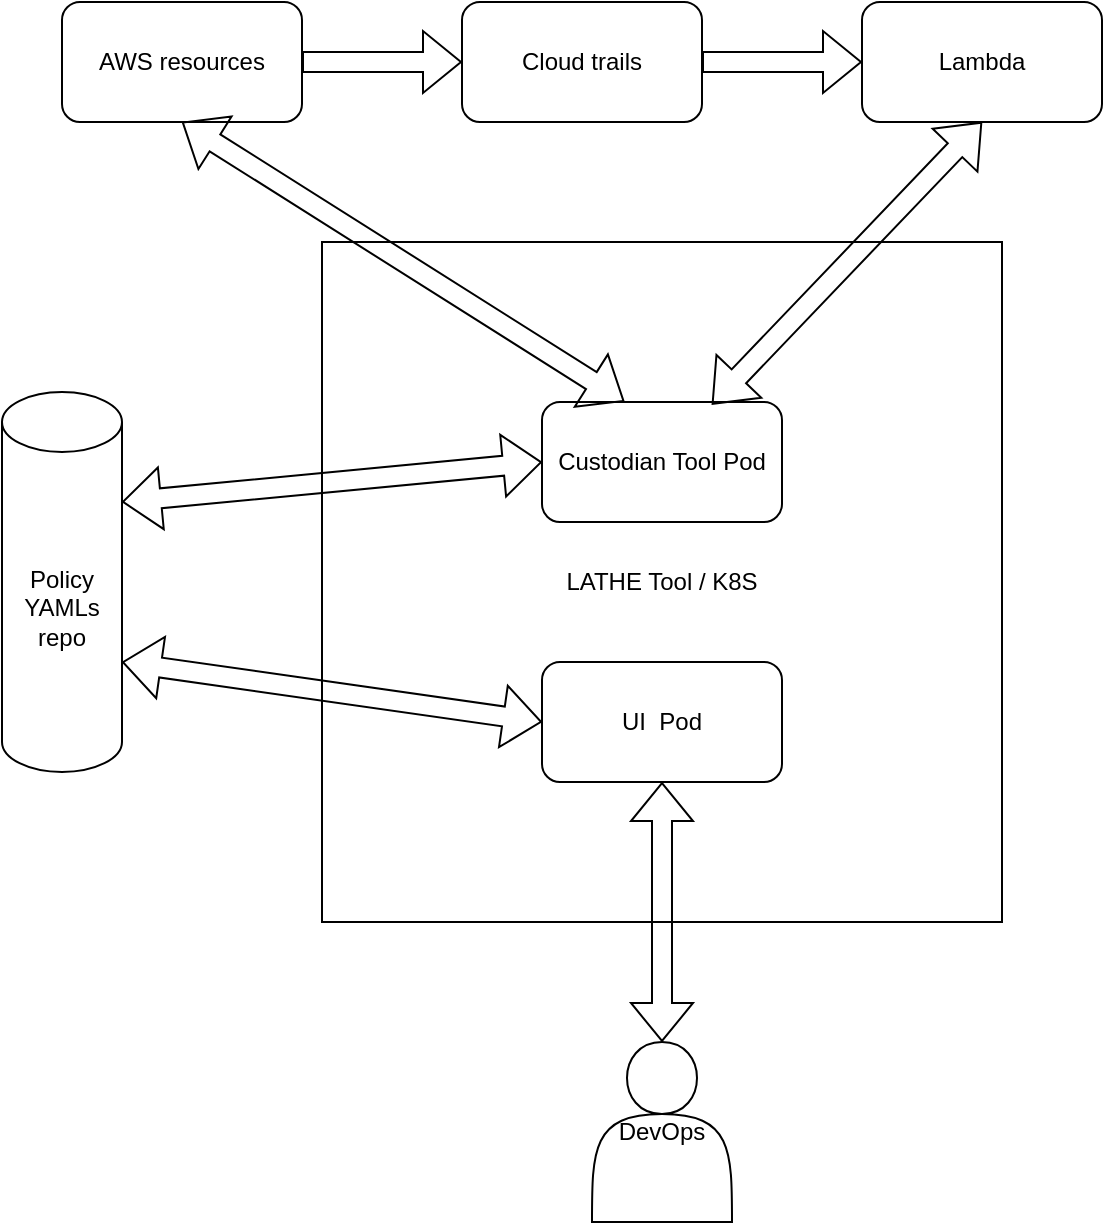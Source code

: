 <mxfile version="20.2.5" type="github">
  <diagram id="z2r85FXFyl5t9SsDp8xb" name="Page-1">
    <mxGraphModel dx="1225" dy="1078" grid="1" gridSize="10" guides="1" tooltips="1" connect="1" arrows="1" fold="1" page="1" pageScale="1" pageWidth="1100" pageHeight="850" math="0" shadow="0">
      <root>
        <mxCell id="0" />
        <mxCell id="1" parent="0" />
        <mxCell id="B3p1XJ3TpVlRk15UnuX3-4" value="Policy&lt;br&gt;YAMLs&lt;br&gt;repo" style="shape=cylinder3;whiteSpace=wrap;html=1;boundedLbl=1;backgroundOutline=1;size=15;" vertex="1" parent="1">
          <mxGeometry x="340" y="305" width="60" height="190" as="geometry" />
        </mxCell>
        <mxCell id="B3p1XJ3TpVlRk15UnuX3-7" value="LATHE Tool / K8S" style="rounded=0;whiteSpace=wrap;html=1;" vertex="1" parent="1">
          <mxGeometry x="500" y="230" width="340" height="340" as="geometry" />
        </mxCell>
        <mxCell id="B3p1XJ3TpVlRk15UnuX3-5" value="UI &amp;nbsp;Pod" style="rounded=1;whiteSpace=wrap;html=1;" vertex="1" parent="1">
          <mxGeometry x="610" y="440" width="120" height="60" as="geometry" />
        </mxCell>
        <mxCell id="B3p1XJ3TpVlRk15UnuX3-8" value="Custodian Tool Pod" style="rounded=1;whiteSpace=wrap;html=1;" vertex="1" parent="1">
          <mxGeometry x="610" y="310" width="120" height="60" as="geometry" />
        </mxCell>
        <mxCell id="B3p1XJ3TpVlRk15UnuX3-9" value="" style="shape=flexArrow;endArrow=classic;startArrow=classic;html=1;rounded=0;exitX=1;exitY=0;exitDx=0;exitDy=55;exitPerimeter=0;entryX=0;entryY=0.5;entryDx=0;entryDy=0;" edge="1" parent="1" source="B3p1XJ3TpVlRk15UnuX3-4" target="B3p1XJ3TpVlRk15UnuX3-8">
          <mxGeometry width="100" height="100" relative="1" as="geometry">
            <mxPoint x="420" y="400" as="sourcePoint" />
            <mxPoint x="520" y="300" as="targetPoint" />
          </mxGeometry>
        </mxCell>
        <mxCell id="B3p1XJ3TpVlRk15UnuX3-10" value="" style="shape=flexArrow;endArrow=classic;startArrow=classic;html=1;rounded=0;entryX=0;entryY=0.5;entryDx=0;entryDy=0;exitX=1;exitY=0;exitDx=0;exitDy=135;exitPerimeter=0;" edge="1" parent="1" source="B3p1XJ3TpVlRk15UnuX3-4" target="B3p1XJ3TpVlRk15UnuX3-5">
          <mxGeometry width="100" height="100" relative="1" as="geometry">
            <mxPoint x="400" y="580" as="sourcePoint" />
            <mxPoint x="500" y="480" as="targetPoint" />
            <Array as="points" />
          </mxGeometry>
        </mxCell>
        <mxCell id="B3p1XJ3TpVlRk15UnuX3-11" value="AWS resources" style="rounded=1;whiteSpace=wrap;html=1;" vertex="1" parent="1">
          <mxGeometry x="370" y="110" width="120" height="60" as="geometry" />
        </mxCell>
        <mxCell id="B3p1XJ3TpVlRk15UnuX3-12" value="Lambda" style="rounded=1;whiteSpace=wrap;html=1;" vertex="1" parent="1">
          <mxGeometry x="770" y="110" width="120" height="60" as="geometry" />
        </mxCell>
        <mxCell id="B3p1XJ3TpVlRk15UnuX3-13" value="" style="shape=flexArrow;endArrow=classic;startArrow=classic;html=1;rounded=0;entryX=0.5;entryY=1;entryDx=0;entryDy=0;exitX=0.5;exitY=0;exitDx=0;exitDy=0;" edge="1" parent="1" source="B3p1XJ3TpVlRk15UnuX3-20" target="B3p1XJ3TpVlRk15UnuX3-5">
          <mxGeometry width="100" height="100" relative="1" as="geometry">
            <mxPoint x="670" y="640" as="sourcePoint" />
            <mxPoint x="660" y="620" as="targetPoint" />
          </mxGeometry>
        </mxCell>
        <mxCell id="B3p1XJ3TpVlRk15UnuX3-14" value="" style="shape=flexArrow;endArrow=classic;startArrow=classic;html=1;rounded=0;entryX=0.5;entryY=1;entryDx=0;entryDy=0;exitX=0.343;exitY=-0.005;exitDx=0;exitDy=0;exitPerimeter=0;" edge="1" parent="1" source="B3p1XJ3TpVlRk15UnuX3-8" target="B3p1XJ3TpVlRk15UnuX3-11">
          <mxGeometry width="100" height="100" relative="1" as="geometry">
            <mxPoint x="210" y="290" as="sourcePoint" />
            <mxPoint x="310" y="190" as="targetPoint" />
          </mxGeometry>
        </mxCell>
        <mxCell id="B3p1XJ3TpVlRk15UnuX3-15" value="" style="shape=flexArrow;endArrow=classic;startArrow=classic;html=1;rounded=0;entryX=0.5;entryY=1;entryDx=0;entryDy=0;exitX=0.708;exitY=0.021;exitDx=0;exitDy=0;exitPerimeter=0;" edge="1" parent="1" source="B3p1XJ3TpVlRk15UnuX3-8" target="B3p1XJ3TpVlRk15UnuX3-12">
          <mxGeometry width="100" height="100" relative="1" as="geometry">
            <mxPoint x="600" y="270" as="sourcePoint" />
            <mxPoint x="700" y="170" as="targetPoint" />
          </mxGeometry>
        </mxCell>
        <mxCell id="B3p1XJ3TpVlRk15UnuX3-17" value="Cloud trails" style="rounded=1;whiteSpace=wrap;html=1;" vertex="1" parent="1">
          <mxGeometry x="570" y="110" width="120" height="60" as="geometry" />
        </mxCell>
        <mxCell id="B3p1XJ3TpVlRk15UnuX3-18" value="" style="shape=flexArrow;endArrow=classic;html=1;rounded=0;exitX=1;exitY=0.5;exitDx=0;exitDy=0;entryX=0;entryY=0.5;entryDx=0;entryDy=0;" edge="1" parent="1" source="B3p1XJ3TpVlRk15UnuX3-11" target="B3p1XJ3TpVlRk15UnuX3-17">
          <mxGeometry width="50" height="50" relative="1" as="geometry">
            <mxPoint x="500" y="170" as="sourcePoint" />
            <mxPoint x="550" y="120" as="targetPoint" />
          </mxGeometry>
        </mxCell>
        <mxCell id="B3p1XJ3TpVlRk15UnuX3-19" value="" style="shape=flexArrow;endArrow=classic;html=1;rounded=0;exitX=1;exitY=0.5;exitDx=0;exitDy=0;entryX=0;entryY=0.5;entryDx=0;entryDy=0;" edge="1" parent="1" source="B3p1XJ3TpVlRk15UnuX3-17" target="B3p1XJ3TpVlRk15UnuX3-12">
          <mxGeometry width="50" height="50" relative="1" as="geometry">
            <mxPoint x="710" y="170" as="sourcePoint" />
            <mxPoint x="760" y="120" as="targetPoint" />
          </mxGeometry>
        </mxCell>
        <mxCell id="B3p1XJ3TpVlRk15UnuX3-20" value="DevOps" style="shape=actor;whiteSpace=wrap;html=1;" vertex="1" parent="1">
          <mxGeometry x="635" y="630" width="70" height="90" as="geometry" />
        </mxCell>
      </root>
    </mxGraphModel>
  </diagram>
</mxfile>

